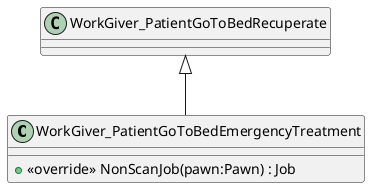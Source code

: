 @startuml
class WorkGiver_PatientGoToBedEmergencyTreatment {
    + <<override>> NonScanJob(pawn:Pawn) : Job
}
WorkGiver_PatientGoToBedRecuperate <|-- WorkGiver_PatientGoToBedEmergencyTreatment
@enduml
